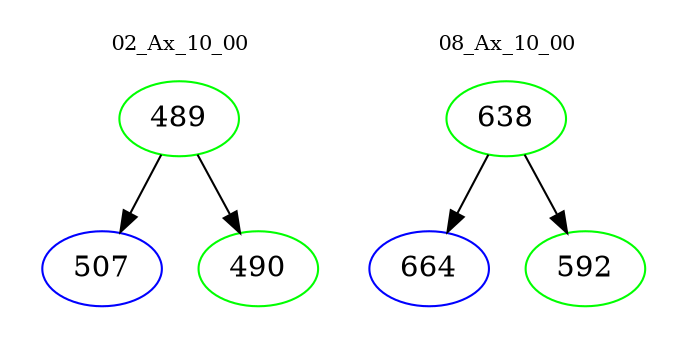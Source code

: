 digraph{
subgraph cluster_0 {
color = white
label = "02_Ax_10_00";
fontsize=10;
T0_489 [label="489", color="green"]
T0_489 -> T0_507 [color="black"]
T0_507 [label="507", color="blue"]
T0_489 -> T0_490 [color="black"]
T0_490 [label="490", color="green"]
}
subgraph cluster_1 {
color = white
label = "08_Ax_10_00";
fontsize=10;
T1_638 [label="638", color="green"]
T1_638 -> T1_664 [color="black"]
T1_664 [label="664", color="blue"]
T1_638 -> T1_592 [color="black"]
T1_592 [label="592", color="green"]
}
}
